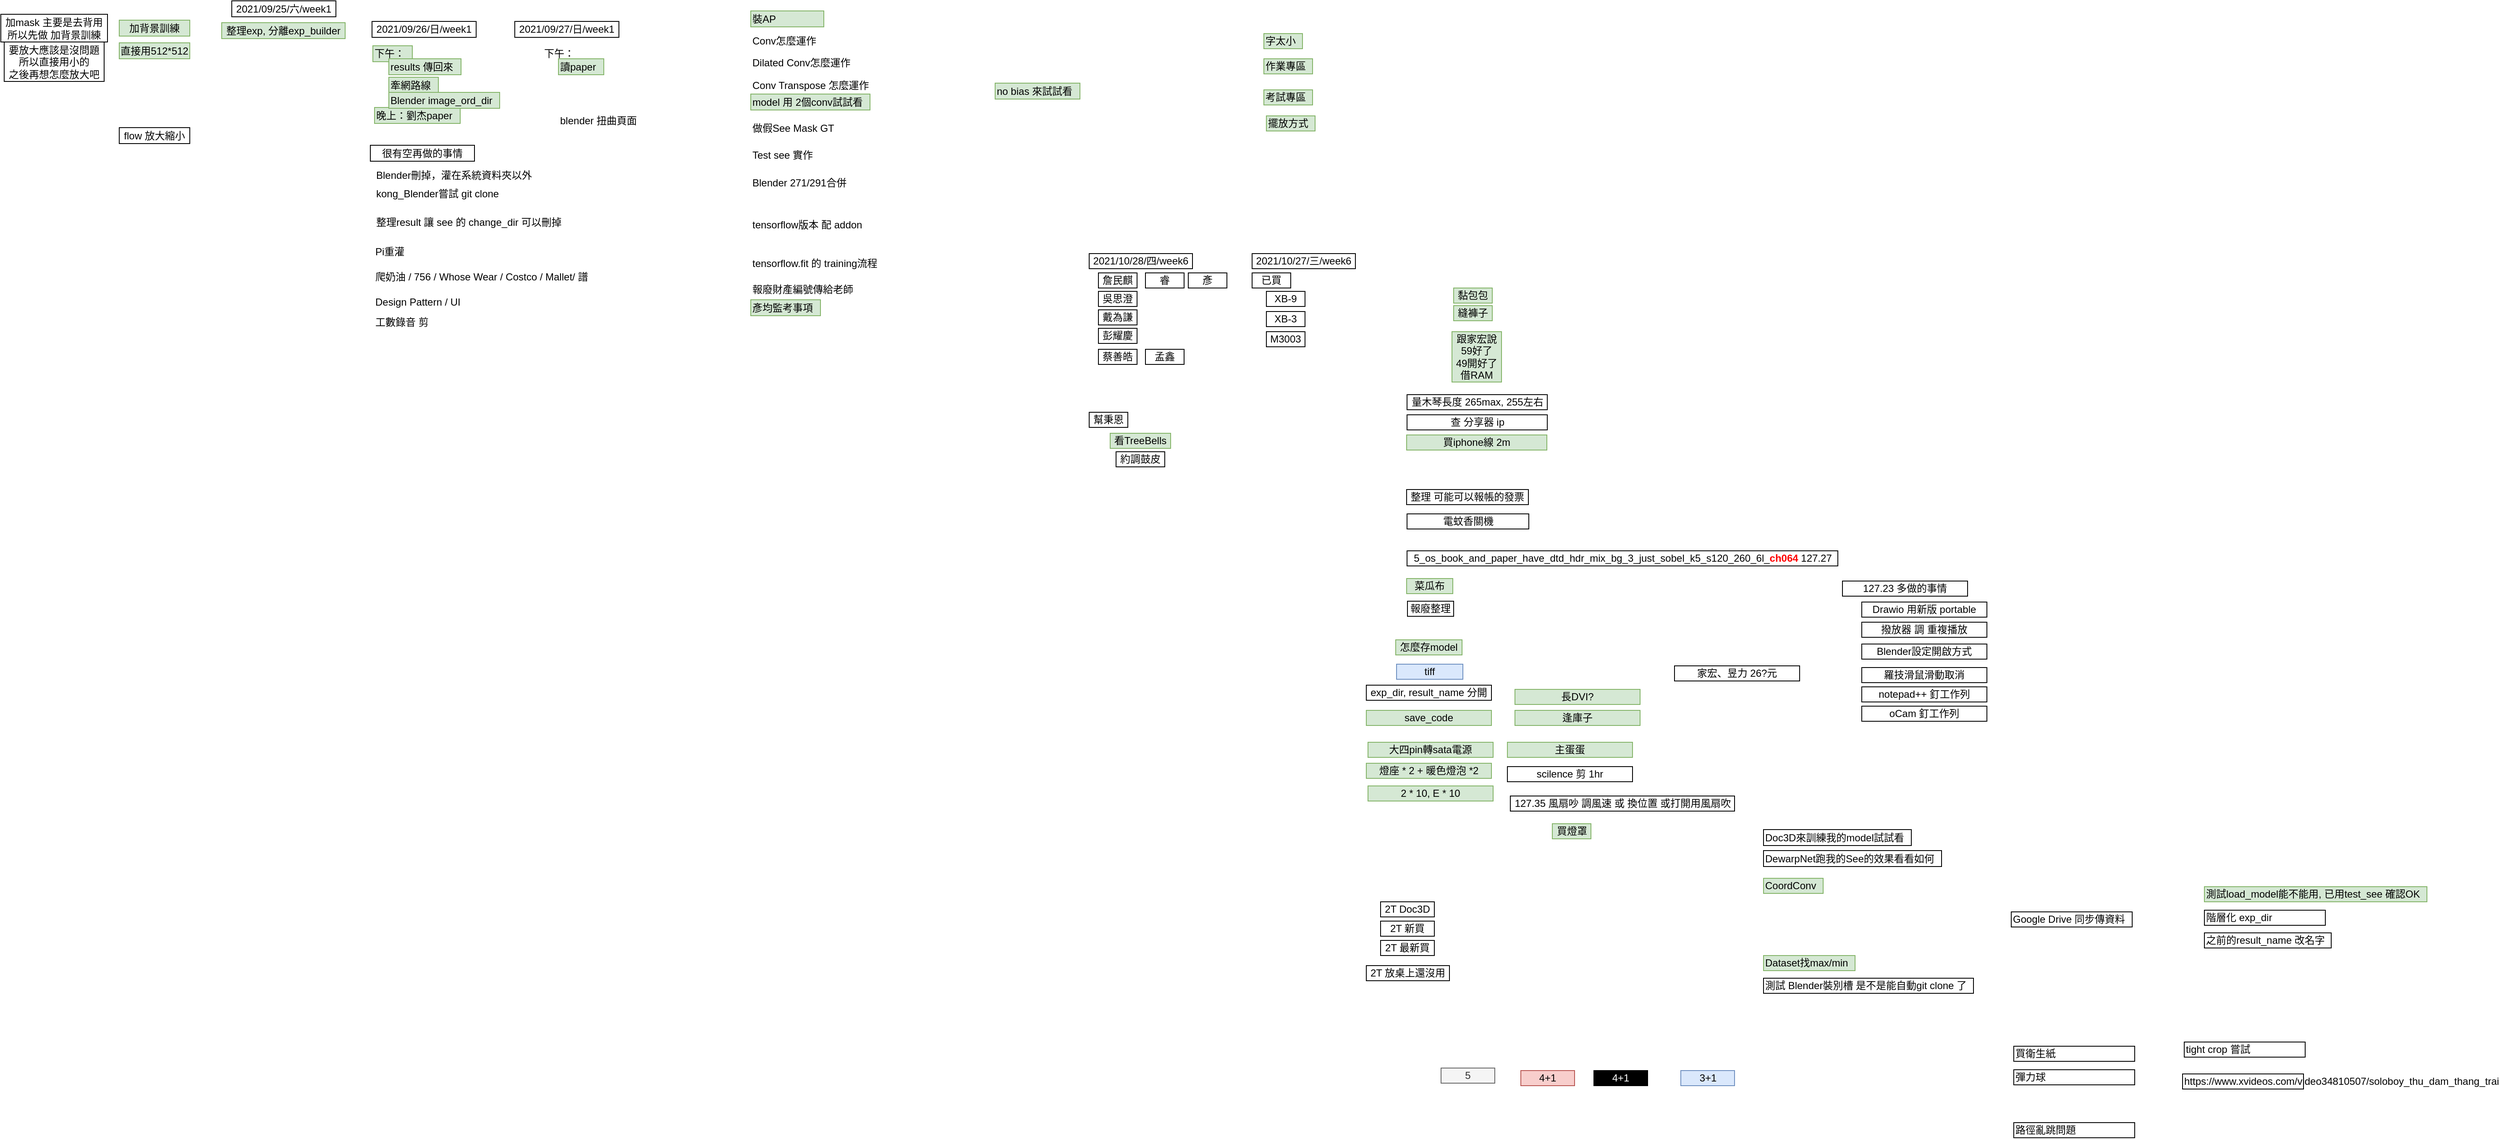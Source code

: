<mxfile version="15.4.0" type="device"><diagram id="uDpxxkspIteosalT3DO5" name="第1頁"><mxGraphModel dx="749" dy="556" grid="0" gridSize="1" guides="1" tooltips="1" connect="1" arrows="1" fold="1" page="1" pageScale="1" pageWidth="827" pageHeight="1169" math="0" shadow="0"><root><mxCell id="0"/><mxCell id="1" parent="0"/><mxCell id="Za3MNvNCFRPRlyvjwcOU-1" value="flow 放大縮小" style="rounded=0;whiteSpace=wrap;html=1;" parent="1" vertex="1"><mxGeometry x="340" y="390" width="84" height="19" as="geometry"/></mxCell><mxCell id="Za3MNvNCFRPRlyvjwcOU-2" value="加背景訓練" style="rounded=0;whiteSpace=wrap;html=1;fillColor=#d5e8d4;strokeColor=#82b366;" parent="1" vertex="1"><mxGeometry x="340" y="262" width="84" height="19" as="geometry"/></mxCell><mxCell id="Za3MNvNCFRPRlyvjwcOU-3" value="直接用512*512" style="rounded=0;whiteSpace=wrap;html=1;fillColor=#d5e8d4;strokeColor=#82b366;" parent="1" vertex="1"><mxGeometry x="340" y="289" width="84" height="19" as="geometry"/></mxCell><mxCell id="Za3MNvNCFRPRlyvjwcOU-4" value="加mask 主要是去背用&lt;br&gt;所以先做 加背景訓練" style="rounded=0;whiteSpace=wrap;html=1;" parent="1" vertex="1"><mxGeometry x="199" y="255" width="127" height="33" as="geometry"/></mxCell><mxCell id="Za3MNvNCFRPRlyvjwcOU-5" value="要放大應該是沒問題&lt;br&gt;所以直接用小的&lt;br&gt;之後再想怎麼放大吧" style="rounded=0;whiteSpace=wrap;html=1;" parent="1" vertex="1"><mxGeometry x="203" y="288" width="119" height="47" as="geometry"/></mxCell><mxCell id="7-UM8-9DbwGqeUvCle2g-1" value="整理exp, 分離exp_builder" style="rounded=0;whiteSpace=wrap;html=1;fillColor=#d5e8d4;strokeColor=#82b366;" parent="1" vertex="1"><mxGeometry x="462" y="265" width="147" height="19" as="geometry"/></mxCell><mxCell id="YjZ_832kcg7ZtgB7gZkG-1" value="下午：" style="rounded=0;whiteSpace=wrap;html=1;align=left;strokeColor=#82b366;fillColor=#d5e8d4;" parent="1" vertex="1"><mxGeometry x="642" y="292.5" width="47" height="19" as="geometry"/></mxCell><mxCell id="YjZ_832kcg7ZtgB7gZkG-6" value="晚上：劉杰paper" style="rounded=0;whiteSpace=wrap;html=1;align=left;strokeColor=#82b366;fillColor=#d5e8d4;" parent="1" vertex="1"><mxGeometry x="644" y="366" width="102" height="19" as="geometry"/></mxCell><mxCell id="YjZ_832kcg7ZtgB7gZkG-8" value="2021/09/26/日/week1" style="rounded=0;whiteSpace=wrap;html=1;" parent="1" vertex="1"><mxGeometry x="641" y="263.5" width="124" height="19" as="geometry"/></mxCell><mxCell id="YjZ_832kcg7ZtgB7gZkG-10" value="2021/09/25/六/week1" style="rounded=0;whiteSpace=wrap;html=1;" parent="1" vertex="1"><mxGeometry x="474" y="239" width="124" height="19" as="geometry"/></mxCell><mxCell id="YjZ_832kcg7ZtgB7gZkG-12" value="results 傳回來" style="rounded=0;whiteSpace=wrap;html=1;align=left;strokeColor=#82b366;fillColor=#d5e8d4;" parent="1" vertex="1"><mxGeometry x="661" y="308" width="86" height="19" as="geometry"/></mxCell><mxCell id="YjZ_832kcg7ZtgB7gZkG-13" value="牽網路線" style="rounded=0;whiteSpace=wrap;html=1;align=left;strokeColor=#82b366;fillColor=#d5e8d4;" parent="1" vertex="1"><mxGeometry x="661" y="330" width="59" height="19" as="geometry"/></mxCell><mxCell id="YjZ_832kcg7ZtgB7gZkG-15" value="Blender image_ord_dir&lt;br&gt;" style="rounded=0;whiteSpace=wrap;html=1;align=left;strokeColor=#82b366;fillColor=#d5e8d4;" parent="1" vertex="1"><mxGeometry x="661" y="348" width="132" height="19" as="geometry"/></mxCell><mxCell id="8y5G4Q48BDgz61esXcCY-1" value="很有空再做的事情" style="rounded=0;whiteSpace=wrap;html=1;" parent="1" vertex="1"><mxGeometry x="639" y="411" width="124" height="19" as="geometry"/></mxCell><mxCell id="8y5G4Q48BDgz61esXcCY-2" value="Blender刪掉，灌在系統資料夾以外" style="rounded=0;whiteSpace=wrap;html=1;align=left;strokeColor=none;fillColor=none;" parent="1" vertex="1"><mxGeometry x="644" y="437" width="196" height="19" as="geometry"/></mxCell><mxCell id="8y5G4Q48BDgz61esXcCY-3" value="kong_Blender嘗試 git clone" style="rounded=0;whiteSpace=wrap;html=1;align=left;strokeColor=none;fillColor=none;" parent="1" vertex="1"><mxGeometry x="644" y="459" width="196" height="19" as="geometry"/></mxCell><mxCell id="8y5G4Q48BDgz61esXcCY-5" value="下午：" style="rounded=0;whiteSpace=wrap;html=1;align=left;strokeColor=none;fillColor=none;" parent="1" vertex="1"><mxGeometry x="844" y="292.5" width="47" height="19" as="geometry"/></mxCell><mxCell id="8y5G4Q48BDgz61esXcCY-7" value="2021/09/27/日/week1" style="rounded=0;whiteSpace=wrap;html=1;" parent="1" vertex="1"><mxGeometry x="811" y="263.5" width="124" height="19" as="geometry"/></mxCell><mxCell id="8y5G4Q48BDgz61esXcCY-8" value="讀paper" style="rounded=0;whiteSpace=wrap;html=1;align=left;strokeColor=#82b366;fillColor=#d5e8d4;" parent="1" vertex="1"><mxGeometry x="863" y="308" width="54" height="19" as="geometry"/></mxCell><mxCell id="hG3QWL95dXc5_kRR5VCE-1" value="整理result 讓 see 的 change_dir 可以刪掉" style="rounded=0;whiteSpace=wrap;html=1;align=left;strokeColor=none;fillColor=none;" parent="1" vertex="1"><mxGeometry x="644" y="493" width="232" height="19" as="geometry"/></mxCell><mxCell id="hG3QWL95dXc5_kRR5VCE-2" value="blender 扭曲頁面" style="rounded=0;whiteSpace=wrap;html=1;align=left;strokeColor=none;fillColor=none;" parent="1" vertex="1"><mxGeometry x="863" y="372" width="102" height="19" as="geometry"/></mxCell><mxCell id="-szhbY_fVIkYuJmN7N0B-1" value="model 用 2個conv試試看" style="rounded=0;whiteSpace=wrap;html=1;align=left;strokeColor=#82b366;fillColor=#d5e8d4;" parent="1" vertex="1"><mxGeometry x="1092" y="350" width="142" height="19" as="geometry"/></mxCell><mxCell id="-szhbY_fVIkYuJmN7N0B-2" value="Pi重灌" style="rounded=0;whiteSpace=wrap;html=1;align=left;strokeColor=none;fillColor=none;" parent="1" vertex="1"><mxGeometry x="643" y="528" width="46" height="19" as="geometry"/></mxCell><mxCell id="-szhbY_fVIkYuJmN7N0B-3" value="爬奶油 / 756 / Whose Wear / Costco / Mallet/ 譜" style="rounded=0;whiteSpace=wrap;html=1;align=left;strokeColor=none;fillColor=none;" parent="1" vertex="1"><mxGeometry x="643" y="558" width="264" height="19" as="geometry"/></mxCell><mxCell id="-szhbY_fVIkYuJmN7N0B-4" value="Design Pattern / UI&amp;nbsp;" style="rounded=0;whiteSpace=wrap;html=1;align=left;strokeColor=none;fillColor=none;" parent="1" vertex="1"><mxGeometry x="643" y="588" width="264" height="19" as="geometry"/></mxCell><mxCell id="-szhbY_fVIkYuJmN7N0B-5" value="工數錄音 剪" style="rounded=0;whiteSpace=wrap;html=1;align=left;strokeColor=none;fillColor=none;" parent="1" vertex="1"><mxGeometry x="643" y="612" width="264" height="19" as="geometry"/></mxCell><mxCell id="-szhbY_fVIkYuJmN7N0B-6" value="Conv怎麼運作" style="rounded=0;whiteSpace=wrap;html=1;align=left;strokeColor=none;fillColor=none;" parent="1" vertex="1"><mxGeometry x="1092" y="277" width="87" height="19" as="geometry"/></mxCell><mxCell id="-szhbY_fVIkYuJmN7N0B-7" value="Dilated Conv怎麼運作" style="rounded=0;whiteSpace=wrap;html=1;align=left;strokeColor=none;fillColor=none;" parent="1" vertex="1"><mxGeometry x="1092" y="303" width="128" height="19" as="geometry"/></mxCell><mxCell id="-szhbY_fVIkYuJmN7N0B-9" value="Conv Transpose 怎麼運作" style="rounded=0;whiteSpace=wrap;html=1;align=left;strokeColor=none;fillColor=none;" parent="1" vertex="1"><mxGeometry x="1092" y="330" width="150" height="19" as="geometry"/></mxCell><mxCell id="-szhbY_fVIkYuJmN7N0B-11" value="做假See Mask GT" style="rounded=0;whiteSpace=wrap;html=1;align=left;strokeColor=none;fillColor=none;" parent="1" vertex="1"><mxGeometry x="1092" y="381" width="108" height="19" as="geometry"/></mxCell><mxCell id="-szhbY_fVIkYuJmN7N0B-12" value="Test see 實作" style="rounded=0;whiteSpace=wrap;html=1;align=left;strokeColor=none;fillColor=none;" parent="1" vertex="1"><mxGeometry x="1092" y="413" width="83" height="19" as="geometry"/></mxCell><mxCell id="-szhbY_fVIkYuJmN7N0B-13" value="Blender 271/291合併" style="rounded=0;whiteSpace=wrap;html=1;align=left;strokeColor=none;fillColor=none;" parent="1" vertex="1"><mxGeometry x="1092" y="446" width="123" height="19" as="geometry"/></mxCell><mxCell id="-szhbY_fVIkYuJmN7N0B-14" value="tensorflow版本 配 addon" style="rounded=0;whiteSpace=wrap;html=1;align=left;strokeColor=none;fillColor=none;" parent="1" vertex="1"><mxGeometry x="1092" y="496" width="142" height="19" as="geometry"/></mxCell><mxCell id="-szhbY_fVIkYuJmN7N0B-16" value="tensorflow.fit 的 training流程" style="rounded=0;whiteSpace=wrap;html=1;align=left;strokeColor=none;fillColor=none;" parent="1" vertex="1"><mxGeometry x="1092" y="542" width="160" height="19" as="geometry"/></mxCell><mxCell id="-szhbY_fVIkYuJmN7N0B-18" value="報廢財產編號傳給老師" style="rounded=0;whiteSpace=wrap;html=1;align=left;strokeColor=none;fillColor=none;" parent="1" vertex="1"><mxGeometry x="1092" y="573" width="131" height="19" as="geometry"/></mxCell><mxCell id="-szhbY_fVIkYuJmN7N0B-19" value="彥均監考事項" style="rounded=0;whiteSpace=wrap;html=1;align=left;strokeColor=#82b366;fillColor=#d5e8d4;strokeWidth=1;" parent="1" vertex="1"><mxGeometry x="1092" y="595" width="83" height="19" as="geometry"/></mxCell><mxCell id="-szhbY_fVIkYuJmN7N0B-21" value="DewarpNet跑我的See的效果看看如何" style="rounded=0;whiteSpace=wrap;html=1;align=left;" parent="1" vertex="1"><mxGeometry x="2298" y="1251" width="212" height="19" as="geometry"/></mxCell><mxCell id="-szhbY_fVIkYuJmN7N0B-22" value="Doc3D來訓練我的model試試看" style="rounded=0;whiteSpace=wrap;html=1;align=left;" parent="1" vertex="1"><mxGeometry x="2298" y="1226" width="176" height="19" as="geometry"/></mxCell><mxCell id="-szhbY_fVIkYuJmN7N0B-23" value="no bias 來試試看" style="rounded=0;whiteSpace=wrap;html=1;align=left;strokeColor=#82b366;fillColor=#d5e8d4;" parent="1" vertex="1"><mxGeometry x="1383" y="337" width="101" height="19" as="geometry"/></mxCell><mxCell id="-szhbY_fVIkYuJmN7N0B-24" value="裝AP" style="rounded=0;whiteSpace=wrap;html=1;align=left;strokeColor=#82b366;fillColor=#d5e8d4;" parent="1" vertex="1"><mxGeometry x="1092" y="251" width="87" height="19" as="geometry"/></mxCell><mxCell id="-szhbY_fVIkYuJmN7N0B-25" value="字太小" style="rounded=0;whiteSpace=wrap;html=1;align=left;strokeColor=#82b366;fillColor=#d5e8d4;" parent="1" vertex="1"><mxGeometry x="1703" y="278" width="46" height="18" as="geometry"/></mxCell><mxCell id="-szhbY_fVIkYuJmN7N0B-26" value="作業專區&lt;br&gt;" style="rounded=0;whiteSpace=wrap;html=1;align=left;strokeColor=#82b366;fillColor=#d5e8d4;" parent="1" vertex="1"><mxGeometry x="1703" y="308" width="58" height="18" as="geometry"/></mxCell><mxCell id="-szhbY_fVIkYuJmN7N0B-27" value="考試專區" style="rounded=0;whiteSpace=wrap;html=1;align=left;strokeColor=#82b366;fillColor=#d5e8d4;" parent="1" vertex="1"><mxGeometry x="1703" y="345" width="58" height="18" as="geometry"/></mxCell><mxCell id="-szhbY_fVIkYuJmN7N0B-28" value="擺放方式" style="rounded=0;whiteSpace=wrap;html=1;align=left;strokeColor=#82b366;fillColor=#d5e8d4;" parent="1" vertex="1"><mxGeometry x="1706" y="376" width="58" height="18" as="geometry"/></mxCell><mxCell id="I0VZ1-hL09WGgIWcwjWX-1" value="吳思澄" style="rounded=0;whiteSpace=wrap;html=1;" parent="1" vertex="1"><mxGeometry x="1506" y="585" width="46" height="18" as="geometry"/></mxCell><mxCell id="I0VZ1-hL09WGgIWcwjWX-2" value="詹民麒" style="rounded=0;whiteSpace=wrap;html=1;" parent="1" vertex="1"><mxGeometry x="1506" y="563" width="46" height="18" as="geometry"/></mxCell><mxCell id="I0VZ1-hL09WGgIWcwjWX-3" value="戴為謙" style="rounded=0;whiteSpace=wrap;html=1;" parent="1" vertex="1"><mxGeometry x="1506" y="607" width="46" height="18" as="geometry"/></mxCell><mxCell id="I0VZ1-hL09WGgIWcwjWX-4" value="彭耀慶" style="rounded=0;whiteSpace=wrap;html=1;" parent="1" vertex="1"><mxGeometry x="1506" y="629" width="46" height="18" as="geometry"/></mxCell><mxCell id="I0VZ1-hL09WGgIWcwjWX-5" value="2021/10/28/四/week6" style="rounded=0;whiteSpace=wrap;html=1;" parent="1" vertex="1"><mxGeometry x="1495" y="540" width="123" height="18" as="geometry"/></mxCell><mxCell id="I0VZ1-hL09WGgIWcwjWX-6" value="2021/10/27/三/week6" style="rounded=0;whiteSpace=wrap;html=1;" parent="1" vertex="1"><mxGeometry x="1689" y="540" width="123" height="18" as="geometry"/></mxCell><mxCell id="I0VZ1-hL09WGgIWcwjWX-7" value="XB-9" style="rounded=0;whiteSpace=wrap;html=1;" parent="1" vertex="1"><mxGeometry x="1706" y="585" width="46" height="18" as="geometry"/></mxCell><mxCell id="I0VZ1-hL09WGgIWcwjWX-8" value="XB-3" style="rounded=0;whiteSpace=wrap;html=1;" parent="1" vertex="1"><mxGeometry x="1706" y="609" width="46" height="18" as="geometry"/></mxCell><mxCell id="I0VZ1-hL09WGgIWcwjWX-9" value="M3003" style="rounded=0;whiteSpace=wrap;html=1;" parent="1" vertex="1"><mxGeometry x="1706" y="633" width="46" height="18" as="geometry"/></mxCell><mxCell id="I0VZ1-hL09WGgIWcwjWX-10" value="已買" style="rounded=0;whiteSpace=wrap;html=1;" parent="1" vertex="1"><mxGeometry x="1689" y="563" width="46" height="18" as="geometry"/></mxCell><mxCell id="I0VZ1-hL09WGgIWcwjWX-11" value="看TreeBells" style="rounded=0;whiteSpace=wrap;html=1;fillColor=#d5e8d4;strokeColor=#82b366;" parent="1" vertex="1"><mxGeometry x="1520" y="754" width="72" height="18" as="geometry"/></mxCell><mxCell id="I0VZ1-hL09WGgIWcwjWX-12" value="約調鼓皮" style="rounded=0;whiteSpace=wrap;html=1;" parent="1" vertex="1"><mxGeometry x="1527" y="776" width="58" height="18" as="geometry"/></mxCell><mxCell id="I0VZ1-hL09WGgIWcwjWX-13" value="幫秉恩" style="rounded=0;whiteSpace=wrap;html=1;" parent="1" vertex="1"><mxGeometry x="1495" y="729" width="46" height="18" as="geometry"/></mxCell><mxCell id="fPGKfaNQE9V1lWTOlZ2O-1" value="黏包包" style="rounded=0;whiteSpace=wrap;html=1;fillColor=#d5e8d4;strokeColor=#82b366;" parent="1" vertex="1"><mxGeometry x="1929" y="581" width="46" height="18" as="geometry"/></mxCell><mxCell id="fPGKfaNQE9V1lWTOlZ2O-2" value="縫褲子" style="rounded=0;whiteSpace=wrap;html=1;fillColor=#d5e8d4;strokeColor=#82b366;" parent="1" vertex="1"><mxGeometry x="1929" y="602" width="46" height="18" as="geometry"/></mxCell><mxCell id="fPGKfaNQE9V1lWTOlZ2O-3" value="跟家宏說&lt;br&gt;59好了&lt;br&gt;49開好了&lt;br&gt;借RAM" style="rounded=0;whiteSpace=wrap;html=1;fillColor=#d5e8d4;strokeColor=#82b366;" parent="1" vertex="1"><mxGeometry x="1927" y="633" width="59" height="60" as="geometry"/></mxCell><mxCell id="fPGKfaNQE9V1lWTOlZ2O-4" value="量木琴長度 265max, 255左右" style="rounded=0;whiteSpace=wrap;html=1;" parent="1" vertex="1"><mxGeometry x="1873.5" y="708" width="167" height="18" as="geometry"/></mxCell><mxCell id="fPGKfaNQE9V1lWTOlZ2O-5" value="查 分享器 ip" style="rounded=0;whiteSpace=wrap;html=1;" parent="1" vertex="1"><mxGeometry x="1873.5" y="732" width="167" height="18" as="geometry"/></mxCell><mxCell id="fPGKfaNQE9V1lWTOlZ2O-6" value="買iphone線 2m" style="rounded=0;whiteSpace=wrap;html=1;fillColor=#d5e8d4;strokeColor=#82b366;" parent="1" vertex="1"><mxGeometry x="1873" y="756" width="167" height="18" as="geometry"/></mxCell><mxCell id="QEmrz3CY0vpgoNMgtdOE-1" value="5_os_book_and_paper_have_dtd_hdr_mix_bg_3_just_sobel_k5_s120_260_6l_&lt;b&gt;&lt;font color=&quot;#ff0000&quot;&gt;ch064&lt;/font&gt;&lt;/b&gt; 127.27" style="rounded=0;whiteSpace=wrap;html=1;" parent="1" vertex="1"><mxGeometry x="1873.5" y="894" width="513" height="18" as="geometry"/></mxCell><mxCell id="QEmrz3CY0vpgoNMgtdOE-2" value="整理 可能可以報帳的發票" style="rounded=0;whiteSpace=wrap;html=1;" parent="1" vertex="1"><mxGeometry x="1873" y="821" width="145" height="18" as="geometry"/></mxCell><mxCell id="QEmrz3CY0vpgoNMgtdOE-3" value="電蚊香關機" style="rounded=0;whiteSpace=wrap;html=1;" parent="1" vertex="1"><mxGeometry x="1873.5" y="850" width="145" height="18" as="geometry"/></mxCell><mxCell id="Bo6K6HLFb34cklaW_hLP-1" value="蔡善皓" style="rounded=0;whiteSpace=wrap;html=1;" parent="1" vertex="1"><mxGeometry x="1506" y="654" width="46" height="18" as="geometry"/></mxCell><mxCell id="_4C3WFZaETXj_j84obfW-1" value="睿" style="rounded=0;whiteSpace=wrap;html=1;" parent="1" vertex="1"><mxGeometry x="1562" y="563" width="46" height="18" as="geometry"/></mxCell><mxCell id="_4C3WFZaETXj_j84obfW-2" value="孟鑫" style="rounded=0;whiteSpace=wrap;html=1;" parent="1" vertex="1"><mxGeometry x="1562" y="654" width="46" height="18" as="geometry"/></mxCell><mxCell id="XqHQxLnustpTSt6_s6o5-1" value="彥" style="rounded=0;whiteSpace=wrap;html=1;" parent="1" vertex="1"><mxGeometry x="1613" y="563" width="46" height="18" as="geometry"/></mxCell><mxCell id="dCTGMyUfsefNcdr5QJaF-1" value="菜瓜布" style="rounded=0;whiteSpace=wrap;html=1;fillColor=#d5e8d4;strokeColor=#82b366;" parent="1" vertex="1"><mxGeometry x="1873" y="927" width="55" height="18" as="geometry"/></mxCell><mxCell id="dCTGMyUfsefNcdr5QJaF-2" value="報廢整理" style="rounded=0;whiteSpace=wrap;html=1;" parent="1" vertex="1"><mxGeometry x="1874" y="954" width="55" height="18" as="geometry"/></mxCell><mxCell id="vY2FCdi__bd9QW5V62NL-1" value="怎麼存model" style="rounded=0;whiteSpace=wrap;html=1;fillColor=#d5e8d4;strokeColor=#82b366;" parent="1" vertex="1"><mxGeometry x="1860" y="1000" width="79" height="18" as="geometry"/></mxCell><mxCell id="dOgCvy92DnJN87wMGasZ-1" value="tiff" style="rounded=0;whiteSpace=wrap;html=1;fillColor=#dae8fc;strokeColor=#6c8ebf;" parent="1" vertex="1"><mxGeometry x="1861" y="1029" width="79" height="18" as="geometry"/></mxCell><mxCell id="dOgCvy92DnJN87wMGasZ-3" value="exp_dir, result_name 分開" style="rounded=0;whiteSpace=wrap;html=1;" parent="1" vertex="1"><mxGeometry x="1825" y="1054" width="149" height="18" as="geometry"/></mxCell><mxCell id="iKpveveqbpTPSAL2ZMRT-1" value="save_code" style="rounded=0;whiteSpace=wrap;html=1;fillColor=#d5e8d4;strokeColor=#82b366;" parent="1" vertex="1"><mxGeometry x="1825" y="1084" width="149" height="18" as="geometry"/></mxCell><mxCell id="LdQAi6jqKxuk1QBLoYY1-1" value="逢庫子" style="rounded=0;whiteSpace=wrap;html=1;fillColor=#d5e8d4;strokeColor=#82b366;" parent="1" vertex="1"><mxGeometry x="2002" y="1084" width="149" height="18" as="geometry"/></mxCell><mxCell id="xPXvLTB6MifNpNU-22o_-1" value="長DVI?" style="rounded=0;whiteSpace=wrap;html=1;fillColor=#d5e8d4;strokeColor=#82b366;" parent="1" vertex="1"><mxGeometry x="2002" y="1059" width="149" height="18" as="geometry"/></mxCell><mxCell id="TrfbtWyXk30ZJxiYt_8p-2" value="大四pin轉sata電源" style="rounded=0;whiteSpace=wrap;html=1;fillColor=#d5e8d4;strokeColor=#82b366;" parent="1" vertex="1"><mxGeometry x="1827" y="1122" width="149" height="18" as="geometry"/></mxCell><mxCell id="q8HTu3Boev2juC1MxxVq-1" value="燈座 * 2 + 暖色燈泡 *2" style="rounded=0;whiteSpace=wrap;html=1;fillColor=#d5e8d4;strokeColor=#82b366;" parent="1" vertex="1"><mxGeometry x="1825" y="1147" width="149" height="18" as="geometry"/></mxCell><mxCell id="q8HTu3Boev2juC1MxxVq-2" value="2 * 10, E * 10" style="rounded=0;whiteSpace=wrap;html=1;fillColor=#d5e8d4;strokeColor=#82b366;" parent="1" vertex="1"><mxGeometry x="1827" y="1174" width="149" height="18" as="geometry"/></mxCell><mxCell id="tsexRQnn-749T9InPbCh-2" value="主蛋蛋" style="rounded=0;whiteSpace=wrap;html=1;fillColor=#d5e8d4;strokeColor=#82b366;" parent="1" vertex="1"><mxGeometry x="1993" y="1122" width="149" height="18" as="geometry"/></mxCell><mxCell id="tsexRQnn-749T9InPbCh-4" value="scilence 剪 1hr" style="rounded=0;whiteSpace=wrap;html=1;" parent="1" vertex="1"><mxGeometry x="1993" y="1151" width="149" height="18" as="geometry"/></mxCell><mxCell id="tsexRQnn-749T9InPbCh-5" value="家宏、昱力 26?元" style="rounded=0;whiteSpace=wrap;html=1;" parent="1" vertex="1"><mxGeometry x="2192" y="1031" width="149" height="18" as="geometry"/></mxCell><mxCell id="tsexRQnn-749T9InPbCh-6" value="127.23 多做的事情" style="rounded=0;whiteSpace=wrap;html=1;" parent="1" vertex="1"><mxGeometry x="2392" y="930" width="149" height="18" as="geometry"/></mxCell><mxCell id="tsexRQnn-749T9InPbCh-7" value="Drawio 用新版 portable" style="rounded=0;whiteSpace=wrap;html=1;" parent="1" vertex="1"><mxGeometry x="2415" y="955" width="149" height="18" as="geometry"/></mxCell><mxCell id="ZOMazHKIba1eb9m_Hxli-1" value="127.35 風扇吵 調風速 或 換位置 或打開用風扇吹" style="rounded=0;whiteSpace=wrap;html=1;" parent="1" vertex="1"><mxGeometry x="1996.5" y="1186" width="267" height="18" as="geometry"/></mxCell><mxCell id="ZOMazHKIba1eb9m_Hxli-2" value="買燈罩" style="rounded=0;whiteSpace=wrap;html=1;fillColor=#d5e8d4;strokeColor=#82b366;" parent="1" vertex="1"><mxGeometry x="2046.5" y="1219" width="46" height="18" as="geometry"/></mxCell><mxCell id="ZOMazHKIba1eb9m_Hxli-3" value="撥放器 調 重複播放" style="rounded=0;whiteSpace=wrap;html=1;" parent="1" vertex="1"><mxGeometry x="2415" y="979" width="149" height="18" as="geometry"/></mxCell><mxCell id="ZOMazHKIba1eb9m_Hxli-4" value="2T Doc3D" style="rounded=0;whiteSpace=wrap;html=1;" parent="1" vertex="1"><mxGeometry x="1842" y="1312" width="64" height="18" as="geometry"/></mxCell><mxCell id="ZOMazHKIba1eb9m_Hxli-5" value="2T 新買" style="rounded=0;whiteSpace=wrap;html=1;" parent="1" vertex="1"><mxGeometry x="1842" y="1335" width="64" height="18" as="geometry"/></mxCell><mxCell id="ZOMazHKIba1eb9m_Hxli-6" value="2T 最新買" style="rounded=0;whiteSpace=wrap;html=1;" parent="1" vertex="1"><mxGeometry x="1842" y="1358" width="64" height="18" as="geometry"/></mxCell><mxCell id="ZOMazHKIba1eb9m_Hxli-7" value="2T 放桌上還沒用&lt;br&gt;" style="rounded=0;whiteSpace=wrap;html=1;" parent="1" vertex="1"><mxGeometry x="1825" y="1388" width="99" height="18" as="geometry"/></mxCell><mxCell id="ZOMazHKIba1eb9m_Hxli-8" value="5" style="rounded=0;whiteSpace=wrap;html=1;fillColor=#f5f5f5;strokeColor=#666666;fontColor=#333333;" parent="1" vertex="1"><mxGeometry x="1914" y="1510" width="64" height="18" as="geometry"/></mxCell><mxCell id="ZOMazHKIba1eb9m_Hxli-9" value="4+1" style="rounded=0;whiteSpace=wrap;html=1;fillColor=#f8cecc;strokeColor=#b85450;" parent="1" vertex="1"><mxGeometry x="2009" y="1513" width="64" height="18" as="geometry"/></mxCell><mxCell id="ZOMazHKIba1eb9m_Hxli-10" value="4+1" style="rounded=0;whiteSpace=wrap;html=1;fillColor=#000000;fontColor=#FFFFFF;" parent="1" vertex="1"><mxGeometry x="2096" y="1513" width="64" height="18" as="geometry"/></mxCell><mxCell id="ZOMazHKIba1eb9m_Hxli-11" value="3+1" style="rounded=0;whiteSpace=wrap;html=1;fillColor=#dae8fc;strokeColor=#6c8ebf;" parent="1" vertex="1"><mxGeometry x="2199.5" y="1513" width="64" height="18" as="geometry"/></mxCell><mxCell id="ZOMazHKIba1eb9m_Hxli-12" value="Blender設定開啟方式" style="rounded=0;whiteSpace=wrap;html=1;" parent="1" vertex="1"><mxGeometry x="2415" y="1005" width="149" height="18" as="geometry"/></mxCell><mxCell id="ZOMazHKIba1eb9m_Hxli-13" value="CoordConv" style="rounded=0;whiteSpace=wrap;html=1;align=left;fillColor=#d5e8d4;strokeColor=#82b366;" parent="1" vertex="1"><mxGeometry x="2298" y="1284" width="71" height="18" as="geometry"/></mxCell><mxCell id="ZOMazHKIba1eb9m_Hxli-14" value="Dataset找max/min" style="rounded=0;whiteSpace=wrap;html=1;align=left;fillColor=#d5e8d4;strokeColor=#82b366;" parent="1" vertex="1"><mxGeometry x="2298" y="1376" width="109" height="18" as="geometry"/></mxCell><mxCell id="ZOMazHKIba1eb9m_Hxli-15" value="測試load_model能不能用, 已用test_see 確認OK" style="rounded=0;whiteSpace=wrap;html=1;align=left;fillColor=#d5e8d4;strokeColor=#82b366;" parent="1" vertex="1"><mxGeometry x="2823" y="1294" width="265" height="18" as="geometry"/></mxCell><mxCell id="ZOMazHKIba1eb9m_Hxli-16" value="羅技滑鼠滑動取消" style="rounded=0;whiteSpace=wrap;html=1;" parent="1" vertex="1"><mxGeometry x="2415" y="1033" width="149" height="18" as="geometry"/></mxCell><mxCell id="ZOMazHKIba1eb9m_Hxli-17" value="測試 Blender裝別槽 是不是能自動git clone 了" style="rounded=0;whiteSpace=wrap;html=1;align=left;" parent="1" vertex="1"><mxGeometry x="2298" y="1403" width="250" height="18" as="geometry"/></mxCell><mxCell id="P21vKFEXy4GCOygFM2_O-2" value="Google Drive 同步傳資料" style="rounded=0;whiteSpace=wrap;html=1;align=left;" parent="1" vertex="1"><mxGeometry x="2593" y="1324" width="144" height="18" as="geometry"/></mxCell><mxCell id="YPRyxhlkr8Fl0pIq3DKo-1" value="買衛生紙" style="rounded=0;whiteSpace=wrap;html=1;align=left;" parent="1" vertex="1"><mxGeometry x="2596" y="1484" width="144" height="18" as="geometry"/></mxCell><mxCell id="YPRyxhlkr8Fl0pIq3DKo-2" value="彈力球" style="rounded=0;whiteSpace=wrap;html=1;align=left;" parent="1" vertex="1"><mxGeometry x="2596" y="1512" width="144" height="18" as="geometry"/></mxCell><mxCell id="YPRyxhlkr8Fl0pIq3DKo-3" value="notepad++ 釘工作列" style="rounded=0;whiteSpace=wrap;html=1;" parent="1" vertex="1"><mxGeometry x="2415" y="1056" width="149" height="18" as="geometry"/></mxCell><mxCell id="nXalmpZR4IJy-ZRCc58d-1" value="之前的result_name 改名字" style="rounded=0;whiteSpace=wrap;html=1;align=left;" parent="1" vertex="1"><mxGeometry x="2823" y="1349" width="151" height="18" as="geometry"/></mxCell><mxCell id="X45Si22F4h7ubMZwu2Ni-1" value="階層化 exp_dir&lt;br&gt;" style="rounded=0;whiteSpace=wrap;html=1;align=left;" parent="1" vertex="1"><mxGeometry x="2823" y="1322" width="144" height="18" as="geometry"/></mxCell><mxCell id="_W-9As8I0lEV-FE6-Aoj-1" value="路徑亂跳問題" style="rounded=0;whiteSpace=wrap;html=1;align=left;" vertex="1" parent="1"><mxGeometry x="2596" y="1575" width="144" height="18" as="geometry"/></mxCell><mxCell id="_W-9As8I0lEV-FE6-Aoj-2" value="tight crop 嘗試" style="rounded=0;whiteSpace=wrap;html=1;align=left;" vertex="1" parent="1"><mxGeometry x="2799" y="1479" width="144" height="18" as="geometry"/></mxCell><mxCell id="_W-9As8I0lEV-FE6-Aoj-3" value="https://www.xvideos.com/video34810507/soloboy_thu_dam_thang_trai" style="rounded=0;whiteSpace=wrap;html=1;align=left;" vertex="1" parent="1"><mxGeometry x="2797" y="1517" width="144" height="18" as="geometry"/></mxCell><mxCell id="_W-9As8I0lEV-FE6-Aoj-4" value="oCam 釘工作列" style="rounded=0;whiteSpace=wrap;html=1;" vertex="1" parent="1"><mxGeometry x="2415" y="1079" width="149" height="18" as="geometry"/></mxCell></root></mxGraphModel></diagram></mxfile>